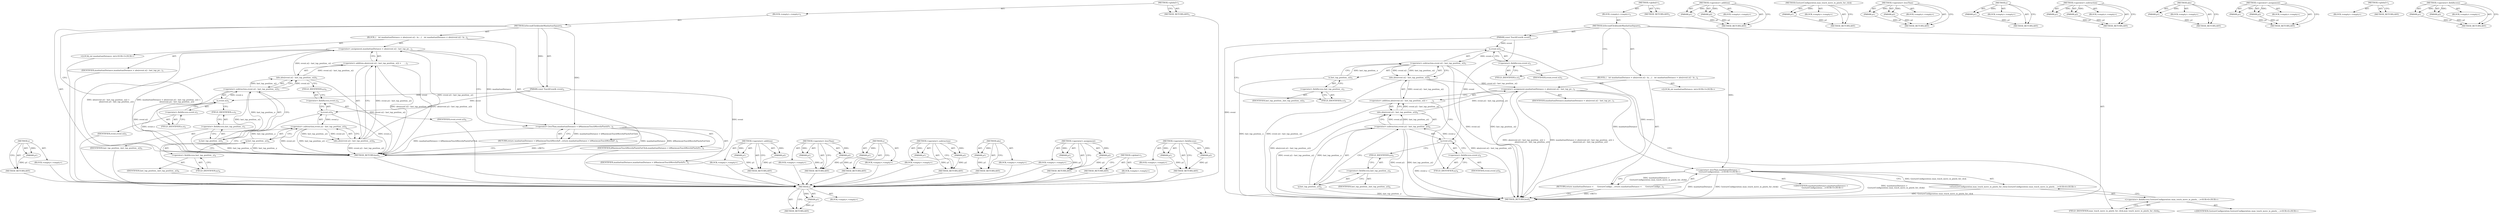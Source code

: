 digraph "&lt;operator&gt;.fieldAccess" {
vulnerable_79 [label=<(METHOD,x)>];
vulnerable_80 [label=<(PARAM,p1)>];
vulnerable_81 [label=<(BLOCK,&lt;empty&gt;,&lt;empty&gt;)>];
vulnerable_82 [label=<(METHOD_RETURN,ANY)>];
vulnerable_6 [label=<(METHOD,&lt;global&gt;)<SUB>1</SUB>>];
vulnerable_7 [label=<(BLOCK,&lt;empty&gt;,&lt;empty&gt;)<SUB>1</SUB>>];
vulnerable_8 [label=<(METHOD,IsSecondClickInsideManhattanSquare)<SUB>1</SUB>>];
vulnerable_9 [label=<(PARAM,const TouchEvent&amp; event)<SUB>2</SUB>>];
vulnerable_10 [label=<(BLOCK,{
   int manhattanDistance = abs(event.x() - la...,{
   int manhattanDistance = abs(event.x() - la...)<SUB>2</SUB>>];
vulnerable_11 [label="<(LOCAL,int manhattanDistance: int)<SUB>3</SUB>>"];
vulnerable_12 [label=<(&lt;operator&gt;.assignment,manhattanDistance = abs(event.x() - last_tap_po...)<SUB>3</SUB>>];
vulnerable_13 [label=<(IDENTIFIER,manhattanDistance,manhattanDistance = abs(event.x() - last_tap_po...)<SUB>3</SUB>>];
vulnerable_14 [label=<(&lt;operator&gt;.addition,abs(event.x() - last_tap_position_.x()) +
     ...)<SUB>3</SUB>>];
vulnerable_15 [label=<(abs,abs(event.x() - last_tap_position_.x()))<SUB>3</SUB>>];
vulnerable_16 [label=<(&lt;operator&gt;.subtraction,event.x() - last_tap_position_.x())<SUB>3</SUB>>];
vulnerable_17 [label=<(x,event.x())<SUB>3</SUB>>];
vulnerable_18 [label=<(&lt;operator&gt;.fieldAccess,event.x)<SUB>3</SUB>>];
vulnerable_19 [label=<(IDENTIFIER,event,event.x())<SUB>3</SUB>>];
vulnerable_20 [label=<(FIELD_IDENTIFIER,x,x)<SUB>3</SUB>>];
vulnerable_21 [label=<(x,last_tap_position_.x())<SUB>3</SUB>>];
vulnerable_22 [label=<(&lt;operator&gt;.fieldAccess,last_tap_position_.x)<SUB>3</SUB>>];
vulnerable_23 [label=<(IDENTIFIER,last_tap_position_,last_tap_position_.x())<SUB>3</SUB>>];
vulnerable_24 [label=<(FIELD_IDENTIFIER,x,x)<SUB>3</SUB>>];
vulnerable_25 [label=<(abs,abs(event.y() - last_tap_position_.y()))<SUB>4</SUB>>];
vulnerable_26 [label=<(&lt;operator&gt;.subtraction,event.y() - last_tap_position_.y())<SUB>4</SUB>>];
vulnerable_27 [label=<(y,event.y())<SUB>4</SUB>>];
vulnerable_28 [label=<(&lt;operator&gt;.fieldAccess,event.y)<SUB>4</SUB>>];
vulnerable_29 [label=<(IDENTIFIER,event,event.y())<SUB>4</SUB>>];
vulnerable_30 [label=<(FIELD_IDENTIFIER,y,y)<SUB>4</SUB>>];
vulnerable_31 [label=<(y,last_tap_position_.y())<SUB>4</SUB>>];
vulnerable_32 [label=<(&lt;operator&gt;.fieldAccess,last_tap_position_.y)<SUB>4</SUB>>];
vulnerable_33 [label=<(IDENTIFIER,last_tap_position_,last_tap_position_.y())<SUB>4</SUB>>];
vulnerable_34 [label=<(FIELD_IDENTIFIER,y,y)<SUB>4</SUB>>];
vulnerable_35 [label=<(RETURN,return manhattanDistance &lt; kMaximumTouchMoveInP...,return manhattanDistance &lt; kMaximumTouchMoveInP...)<SUB>5</SUB>>];
vulnerable_36 [label=<(&lt;operator&gt;.lessThan,manhattanDistance &lt; kMaximumTouchMoveInPixelsFo...)<SUB>5</SUB>>];
vulnerable_37 [label=<(IDENTIFIER,manhattanDistance,manhattanDistance &lt; kMaximumTouchMoveInPixelsFo...)<SUB>5</SUB>>];
vulnerable_38 [label=<(IDENTIFIER,kMaximumTouchMoveInPixelsForClick,manhattanDistance &lt; kMaximumTouchMoveInPixelsFo...)<SUB>5</SUB>>];
vulnerable_39 [label=<(METHOD_RETURN,bool)<SUB>1</SUB>>];
vulnerable_41 [label=<(METHOD_RETURN,ANY)<SUB>1</SUB>>];
vulnerable_65 [label=<(METHOD,&lt;operator&gt;.addition)>];
vulnerable_66 [label=<(PARAM,p1)>];
vulnerable_67 [label=<(PARAM,p2)>];
vulnerable_68 [label=<(BLOCK,&lt;empty&gt;,&lt;empty&gt;)>];
vulnerable_69 [label=<(METHOD_RETURN,ANY)>];
vulnerable_92 [label=<(METHOD,&lt;operator&gt;.lessThan)>];
vulnerable_93 [label=<(PARAM,p1)>];
vulnerable_94 [label=<(PARAM,p2)>];
vulnerable_95 [label=<(BLOCK,&lt;empty&gt;,&lt;empty&gt;)>];
vulnerable_96 [label=<(METHOD_RETURN,ANY)>];
vulnerable_88 [label=<(METHOD,y)>];
vulnerable_89 [label=<(PARAM,p1)>];
vulnerable_90 [label=<(BLOCK,&lt;empty&gt;,&lt;empty&gt;)>];
vulnerable_91 [label=<(METHOD_RETURN,ANY)>];
vulnerable_74 [label=<(METHOD,&lt;operator&gt;.subtraction)>];
vulnerable_75 [label=<(PARAM,p1)>];
vulnerable_76 [label=<(PARAM,p2)>];
vulnerable_77 [label=<(BLOCK,&lt;empty&gt;,&lt;empty&gt;)>];
vulnerable_78 [label=<(METHOD_RETURN,ANY)>];
vulnerable_70 [label=<(METHOD,abs)>];
vulnerable_71 [label=<(PARAM,p1)>];
vulnerable_72 [label=<(BLOCK,&lt;empty&gt;,&lt;empty&gt;)>];
vulnerable_73 [label=<(METHOD_RETURN,ANY)>];
vulnerable_60 [label=<(METHOD,&lt;operator&gt;.assignment)>];
vulnerable_61 [label=<(PARAM,p1)>];
vulnerable_62 [label=<(PARAM,p2)>];
vulnerable_63 [label=<(BLOCK,&lt;empty&gt;,&lt;empty&gt;)>];
vulnerable_64 [label=<(METHOD_RETURN,ANY)>];
vulnerable_54 [label=<(METHOD,&lt;global&gt;)<SUB>1</SUB>>];
vulnerable_55 [label=<(BLOCK,&lt;empty&gt;,&lt;empty&gt;)>];
vulnerable_56 [label=<(METHOD_RETURN,ANY)>];
vulnerable_83 [label=<(METHOD,&lt;operator&gt;.fieldAccess)>];
vulnerable_84 [label=<(PARAM,p1)>];
vulnerable_85 [label=<(PARAM,p2)>];
vulnerable_86 [label=<(BLOCK,&lt;empty&gt;,&lt;empty&gt;)>];
vulnerable_87 [label=<(METHOD_RETURN,ANY)>];
fixed_82 [label=<(METHOD,x)>];
fixed_83 [label=<(PARAM,p1)>];
fixed_84 [label=<(BLOCK,&lt;empty&gt;,&lt;empty&gt;)>];
fixed_85 [label=<(METHOD_RETURN,ANY)>];
fixed_6 [label=<(METHOD,&lt;global&gt;)<SUB>1</SUB>>];
fixed_7 [label=<(BLOCK,&lt;empty&gt;,&lt;empty&gt;)<SUB>1</SUB>>];
fixed_8 [label=<(METHOD,IsSecondClickInsideManhattanSquare)<SUB>1</SUB>>];
fixed_9 [label=<(PARAM,const TouchEvent&amp; event)<SUB>2</SUB>>];
fixed_10 [label=<(BLOCK,{
   int manhattanDistance = abs(event.x() - la...,{
   int manhattanDistance = abs(event.x() - la...)<SUB>2</SUB>>];
fixed_11 [label="<(LOCAL,int manhattanDistance: int)<SUB>3</SUB>>"];
fixed_12 [label=<(&lt;operator&gt;.assignment,manhattanDistance = abs(event.x() - last_tap_po...)<SUB>3</SUB>>];
fixed_13 [label=<(IDENTIFIER,manhattanDistance,manhattanDistance = abs(event.x() - last_tap_po...)<SUB>3</SUB>>];
fixed_14 [label=<(&lt;operator&gt;.addition,abs(event.x() - last_tap_position_.x()) +
     ...)<SUB>3</SUB>>];
fixed_15 [label=<(abs,abs(event.x() - last_tap_position_.x()))<SUB>3</SUB>>];
fixed_16 [label=<(&lt;operator&gt;.subtraction,event.x() - last_tap_position_.x())<SUB>3</SUB>>];
fixed_17 [label=<(x,event.x())<SUB>3</SUB>>];
fixed_18 [label=<(&lt;operator&gt;.fieldAccess,event.x)<SUB>3</SUB>>];
fixed_19 [label=<(IDENTIFIER,event,event.x())<SUB>3</SUB>>];
fixed_20 [label=<(FIELD_IDENTIFIER,x,x)<SUB>3</SUB>>];
fixed_21 [label=<(x,last_tap_position_.x())<SUB>3</SUB>>];
fixed_22 [label=<(&lt;operator&gt;.fieldAccess,last_tap_position_.x)<SUB>3</SUB>>];
fixed_23 [label=<(IDENTIFIER,last_tap_position_,last_tap_position_.x())<SUB>3</SUB>>];
fixed_24 [label=<(FIELD_IDENTIFIER,x,x)<SUB>3</SUB>>];
fixed_25 [label=<(abs,abs(event.y() - last_tap_position_.y()))<SUB>4</SUB>>];
fixed_26 [label=<(&lt;operator&gt;.subtraction,event.y() - last_tap_position_.y())<SUB>4</SUB>>];
fixed_27 [label=<(y,event.y())<SUB>4</SUB>>];
fixed_28 [label=<(&lt;operator&gt;.fieldAccess,event.y)<SUB>4</SUB>>];
fixed_29 [label=<(IDENTIFIER,event,event.y())<SUB>4</SUB>>];
fixed_30 [label=<(FIELD_IDENTIFIER,y,y)<SUB>4</SUB>>];
fixed_31 [label=<(y,last_tap_position_.y())<SUB>4</SUB>>];
fixed_32 [label=<(&lt;operator&gt;.fieldAccess,last_tap_position_.y)<SUB>4</SUB>>];
fixed_33 [label=<(IDENTIFIER,last_tap_position_,last_tap_position_.y())<SUB>4</SUB>>];
fixed_34 [label=<(FIELD_IDENTIFIER,y,y)<SUB>4</SUB>>];
fixed_35 [label=<(RETURN,return manhattanDistance &lt;
      GestureConfigu...,return manhattanDistance &lt;
      GestureConfigu...)<SUB>5</SUB>>];
fixed_36 [label="<(&lt;operator&gt;.lessThan,manhattanDistance &lt;
      GestureConfiguration:...)<SUB>5</SUB>>"];
fixed_37 [label="<(IDENTIFIER,manhattanDistance,manhattanDistance &lt;
      GestureConfiguration:...)<SUB>5</SUB>>"];
fixed_38 [label="<(GestureConfiguration.max_touch_move_in_pixels_for_click,GestureConfiguration::max_touch_move_in_pixels_...)<SUB>6</SUB>>"];
fixed_39 [label="<(&lt;operator&gt;.fieldAccess,GestureConfiguration::max_touch_move_in_pixels_...)<SUB>6</SUB>>"];
fixed_40 [label="<(IDENTIFIER,GestureConfiguration,GestureConfiguration::max_touch_move_in_pixels_...)<SUB>6</SUB>>"];
fixed_41 [label=<(FIELD_IDENTIFIER,max_touch_move_in_pixels_for_click,max_touch_move_in_pixels_for_click)<SUB>6</SUB>>];
fixed_42 [label=<(METHOD_RETURN,bool)<SUB>1</SUB>>];
fixed_44 [label=<(METHOD_RETURN,ANY)<SUB>1</SUB>>];
fixed_68 [label=<(METHOD,&lt;operator&gt;.addition)>];
fixed_69 [label=<(PARAM,p1)>];
fixed_70 [label=<(PARAM,p2)>];
fixed_71 [label=<(BLOCK,&lt;empty&gt;,&lt;empty&gt;)>];
fixed_72 [label=<(METHOD_RETURN,ANY)>];
fixed_100 [label=<(METHOD,GestureConfiguration.max_touch_move_in_pixels_for_click)>];
fixed_101 [label=<(PARAM,p1)>];
fixed_102 [label=<(BLOCK,&lt;empty&gt;,&lt;empty&gt;)>];
fixed_103 [label=<(METHOD_RETURN,ANY)>];
fixed_95 [label=<(METHOD,&lt;operator&gt;.lessThan)>];
fixed_96 [label=<(PARAM,p1)>];
fixed_97 [label=<(PARAM,p2)>];
fixed_98 [label=<(BLOCK,&lt;empty&gt;,&lt;empty&gt;)>];
fixed_99 [label=<(METHOD_RETURN,ANY)>];
fixed_91 [label=<(METHOD,y)>];
fixed_92 [label=<(PARAM,p1)>];
fixed_93 [label=<(BLOCK,&lt;empty&gt;,&lt;empty&gt;)>];
fixed_94 [label=<(METHOD_RETURN,ANY)>];
fixed_77 [label=<(METHOD,&lt;operator&gt;.subtraction)>];
fixed_78 [label=<(PARAM,p1)>];
fixed_79 [label=<(PARAM,p2)>];
fixed_80 [label=<(BLOCK,&lt;empty&gt;,&lt;empty&gt;)>];
fixed_81 [label=<(METHOD_RETURN,ANY)>];
fixed_73 [label=<(METHOD,abs)>];
fixed_74 [label=<(PARAM,p1)>];
fixed_75 [label=<(BLOCK,&lt;empty&gt;,&lt;empty&gt;)>];
fixed_76 [label=<(METHOD_RETURN,ANY)>];
fixed_63 [label=<(METHOD,&lt;operator&gt;.assignment)>];
fixed_64 [label=<(PARAM,p1)>];
fixed_65 [label=<(PARAM,p2)>];
fixed_66 [label=<(BLOCK,&lt;empty&gt;,&lt;empty&gt;)>];
fixed_67 [label=<(METHOD_RETURN,ANY)>];
fixed_57 [label=<(METHOD,&lt;global&gt;)<SUB>1</SUB>>];
fixed_58 [label=<(BLOCK,&lt;empty&gt;,&lt;empty&gt;)>];
fixed_59 [label=<(METHOD_RETURN,ANY)>];
fixed_86 [label=<(METHOD,&lt;operator&gt;.fieldAccess)>];
fixed_87 [label=<(PARAM,p1)>];
fixed_88 [label=<(PARAM,p2)>];
fixed_89 [label=<(BLOCK,&lt;empty&gt;,&lt;empty&gt;)>];
fixed_90 [label=<(METHOD_RETURN,ANY)>];
vulnerable_79 -> vulnerable_80  [key=0, label="AST: "];
vulnerable_79 -> vulnerable_80  [key=1, label="DDG: "];
vulnerable_79 -> vulnerable_81  [key=0, label="AST: "];
vulnerable_79 -> vulnerable_82  [key=0, label="AST: "];
vulnerable_79 -> vulnerable_82  [key=1, label="CFG: "];
vulnerable_80 -> vulnerable_82  [key=0, label="DDG: p1"];
vulnerable_81 -> fixed_82  [key=0];
vulnerable_82 -> fixed_82  [key=0];
vulnerable_6 -> vulnerable_7  [key=0, label="AST: "];
vulnerable_6 -> vulnerable_41  [key=0, label="AST: "];
vulnerable_6 -> vulnerable_41  [key=1, label="CFG: "];
vulnerable_7 -> vulnerable_8  [key=0, label="AST: "];
vulnerable_8 -> vulnerable_9  [key=0, label="AST: "];
vulnerable_8 -> vulnerable_9  [key=1, label="DDG: "];
vulnerable_8 -> vulnerable_10  [key=0, label="AST: "];
vulnerable_8 -> vulnerable_39  [key=0, label="AST: "];
vulnerable_8 -> vulnerable_20  [key=0, label="CFG: "];
vulnerable_8 -> vulnerable_36  [key=0, label="DDG: "];
vulnerable_9 -> vulnerable_39  [key=0, label="DDG: event"];
vulnerable_9 -> vulnerable_17  [key=0, label="DDG: event"];
vulnerable_9 -> vulnerable_27  [key=0, label="DDG: event"];
vulnerable_10 -> vulnerable_11  [key=0, label="AST: "];
vulnerable_10 -> vulnerable_12  [key=0, label="AST: "];
vulnerable_10 -> vulnerable_35  [key=0, label="AST: "];
vulnerable_11 -> fixed_82  [key=0];
vulnerable_12 -> vulnerable_13  [key=0, label="AST: "];
vulnerable_12 -> vulnerable_14  [key=0, label="AST: "];
vulnerable_12 -> vulnerable_36  [key=0, label="CFG: "];
vulnerable_12 -> vulnerable_36  [key=1, label="DDG: manhattanDistance"];
vulnerable_12 -> vulnerable_39  [key=0, label="DDG: abs(event.x() - last_tap_position_.x()) +
                           abs(event.y() - last_tap_position_.y())"];
vulnerable_12 -> vulnerable_39  [key=1, label="DDG: manhattanDistance = abs(event.x() - last_tap_position_.x()) +
                           abs(event.y() - last_tap_position_.y())"];
vulnerable_13 -> fixed_82  [key=0];
vulnerable_14 -> vulnerable_15  [key=0, label="AST: "];
vulnerable_14 -> vulnerable_25  [key=0, label="AST: "];
vulnerable_14 -> vulnerable_12  [key=0, label="CFG: "];
vulnerable_14 -> vulnerable_39  [key=0, label="DDG: abs(event.x() - last_tap_position_.x())"];
vulnerable_14 -> vulnerable_39  [key=1, label="DDG: abs(event.y() - last_tap_position_.y())"];
vulnerable_15 -> vulnerable_16  [key=0, label="AST: "];
vulnerable_15 -> vulnerable_30  [key=0, label="CFG: "];
vulnerable_15 -> vulnerable_39  [key=0, label="DDG: event.x() - last_tap_position_.x()"];
vulnerable_15 -> vulnerable_12  [key=0, label="DDG: event.x() - last_tap_position_.x()"];
vulnerable_15 -> vulnerable_14  [key=0, label="DDG: event.x() - last_tap_position_.x()"];
vulnerable_16 -> vulnerable_17  [key=0, label="AST: "];
vulnerable_16 -> vulnerable_21  [key=0, label="AST: "];
vulnerable_16 -> vulnerable_15  [key=0, label="CFG: "];
vulnerable_16 -> vulnerable_15  [key=1, label="DDG: event.x()"];
vulnerable_16 -> vulnerable_15  [key=2, label="DDG: last_tap_position_.x()"];
vulnerable_16 -> vulnerable_39  [key=0, label="DDG: event.x()"];
vulnerable_16 -> vulnerable_39  [key=1, label="DDG: last_tap_position_.x()"];
vulnerable_17 -> vulnerable_18  [key=0, label="AST: "];
vulnerable_17 -> vulnerable_24  [key=0, label="CFG: "];
vulnerable_17 -> vulnerable_39  [key=0, label="DDG: event.x"];
vulnerable_17 -> vulnerable_16  [key=0, label="DDG: event.x"];
vulnerable_18 -> vulnerable_19  [key=0, label="AST: "];
vulnerable_18 -> vulnerable_20  [key=0, label="AST: "];
vulnerable_18 -> vulnerable_17  [key=0, label="CFG: "];
vulnerable_19 -> fixed_82  [key=0];
vulnerable_20 -> vulnerable_18  [key=0, label="CFG: "];
vulnerable_21 -> vulnerable_22  [key=0, label="AST: "];
vulnerable_21 -> vulnerable_16  [key=0, label="CFG: "];
vulnerable_21 -> vulnerable_16  [key=1, label="DDG: last_tap_position_.x"];
vulnerable_21 -> vulnerable_39  [key=0, label="DDG: last_tap_position_.x"];
vulnerable_22 -> vulnerable_23  [key=0, label="AST: "];
vulnerable_22 -> vulnerable_24  [key=0, label="AST: "];
vulnerable_22 -> vulnerable_21  [key=0, label="CFG: "];
vulnerable_23 -> fixed_82  [key=0];
vulnerable_24 -> vulnerable_22  [key=0, label="CFG: "];
vulnerable_25 -> vulnerable_26  [key=0, label="AST: "];
vulnerable_25 -> vulnerable_14  [key=0, label="CFG: "];
vulnerable_25 -> vulnerable_14  [key=1, label="DDG: event.y() - last_tap_position_.y()"];
vulnerable_25 -> vulnerable_39  [key=0, label="DDG: event.y() - last_tap_position_.y()"];
vulnerable_25 -> vulnerable_12  [key=0, label="DDG: event.y() - last_tap_position_.y()"];
vulnerable_26 -> vulnerable_27  [key=0, label="AST: "];
vulnerable_26 -> vulnerable_31  [key=0, label="AST: "];
vulnerable_26 -> vulnerable_25  [key=0, label="CFG: "];
vulnerable_26 -> vulnerable_25  [key=1, label="DDG: event.y()"];
vulnerable_26 -> vulnerable_25  [key=2, label="DDG: last_tap_position_.y()"];
vulnerable_26 -> vulnerable_39  [key=0, label="DDG: event.y()"];
vulnerable_26 -> vulnerable_39  [key=1, label="DDG: last_tap_position_.y()"];
vulnerable_27 -> vulnerable_28  [key=0, label="AST: "];
vulnerable_27 -> vulnerable_34  [key=0, label="CFG: "];
vulnerable_27 -> vulnerable_39  [key=0, label="DDG: event.y"];
vulnerable_27 -> vulnerable_26  [key=0, label="DDG: event.y"];
vulnerable_28 -> vulnerable_29  [key=0, label="AST: "];
vulnerable_28 -> vulnerable_30  [key=0, label="AST: "];
vulnerable_28 -> vulnerable_27  [key=0, label="CFG: "];
vulnerable_29 -> fixed_82  [key=0];
vulnerable_30 -> vulnerable_28  [key=0, label="CFG: "];
vulnerable_31 -> vulnerable_32  [key=0, label="AST: "];
vulnerable_31 -> vulnerable_26  [key=0, label="CFG: "];
vulnerable_31 -> vulnerable_26  [key=1, label="DDG: last_tap_position_.y"];
vulnerable_31 -> vulnerable_39  [key=0, label="DDG: last_tap_position_.y"];
vulnerable_32 -> vulnerable_33  [key=0, label="AST: "];
vulnerable_32 -> vulnerable_34  [key=0, label="AST: "];
vulnerable_32 -> vulnerable_31  [key=0, label="CFG: "];
vulnerable_33 -> fixed_82  [key=0];
vulnerable_34 -> vulnerable_32  [key=0, label="CFG: "];
vulnerable_35 -> vulnerable_36  [key=0, label="AST: "];
vulnerable_35 -> vulnerable_39  [key=0, label="CFG: "];
vulnerable_35 -> vulnerable_39  [key=1, label="DDG: &lt;RET&gt;"];
vulnerable_36 -> vulnerable_37  [key=0, label="AST: "];
vulnerable_36 -> vulnerable_38  [key=0, label="AST: "];
vulnerable_36 -> vulnerable_35  [key=0, label="CFG: "];
vulnerable_36 -> vulnerable_35  [key=1, label="DDG: manhattanDistance &lt; kMaximumTouchMoveInPixelsForClick"];
vulnerable_36 -> vulnerable_39  [key=0, label="DDG: manhattanDistance"];
vulnerable_36 -> vulnerable_39  [key=1, label="DDG: kMaximumTouchMoveInPixelsForClick"];
vulnerable_36 -> vulnerable_39  [key=2, label="DDG: manhattanDistance &lt; kMaximumTouchMoveInPixelsForClick"];
vulnerable_37 -> fixed_82  [key=0];
vulnerable_38 -> fixed_82  [key=0];
vulnerable_39 -> fixed_82  [key=0];
vulnerable_41 -> fixed_82  [key=0];
vulnerable_65 -> vulnerable_66  [key=0, label="AST: "];
vulnerable_65 -> vulnerable_66  [key=1, label="DDG: "];
vulnerable_65 -> vulnerable_68  [key=0, label="AST: "];
vulnerable_65 -> vulnerable_67  [key=0, label="AST: "];
vulnerable_65 -> vulnerable_67  [key=1, label="DDG: "];
vulnerable_65 -> vulnerable_69  [key=0, label="AST: "];
vulnerable_65 -> vulnerable_69  [key=1, label="CFG: "];
vulnerable_66 -> vulnerable_69  [key=0, label="DDG: p1"];
vulnerable_67 -> vulnerable_69  [key=0, label="DDG: p2"];
vulnerable_68 -> fixed_82  [key=0];
vulnerable_69 -> fixed_82  [key=0];
vulnerable_92 -> vulnerable_93  [key=0, label="AST: "];
vulnerable_92 -> vulnerable_93  [key=1, label="DDG: "];
vulnerable_92 -> vulnerable_95  [key=0, label="AST: "];
vulnerable_92 -> vulnerable_94  [key=0, label="AST: "];
vulnerable_92 -> vulnerable_94  [key=1, label="DDG: "];
vulnerable_92 -> vulnerable_96  [key=0, label="AST: "];
vulnerable_92 -> vulnerable_96  [key=1, label="CFG: "];
vulnerable_93 -> vulnerable_96  [key=0, label="DDG: p1"];
vulnerable_94 -> vulnerable_96  [key=0, label="DDG: p2"];
vulnerable_95 -> fixed_82  [key=0];
vulnerable_96 -> fixed_82  [key=0];
vulnerable_88 -> vulnerable_89  [key=0, label="AST: "];
vulnerable_88 -> vulnerable_89  [key=1, label="DDG: "];
vulnerable_88 -> vulnerable_90  [key=0, label="AST: "];
vulnerable_88 -> vulnerable_91  [key=0, label="AST: "];
vulnerable_88 -> vulnerable_91  [key=1, label="CFG: "];
vulnerable_89 -> vulnerable_91  [key=0, label="DDG: p1"];
vulnerable_90 -> fixed_82  [key=0];
vulnerable_91 -> fixed_82  [key=0];
vulnerable_74 -> vulnerable_75  [key=0, label="AST: "];
vulnerable_74 -> vulnerable_75  [key=1, label="DDG: "];
vulnerable_74 -> vulnerable_77  [key=0, label="AST: "];
vulnerable_74 -> vulnerable_76  [key=0, label="AST: "];
vulnerable_74 -> vulnerable_76  [key=1, label="DDG: "];
vulnerable_74 -> vulnerable_78  [key=0, label="AST: "];
vulnerable_74 -> vulnerable_78  [key=1, label="CFG: "];
vulnerable_75 -> vulnerable_78  [key=0, label="DDG: p1"];
vulnerable_76 -> vulnerable_78  [key=0, label="DDG: p2"];
vulnerable_77 -> fixed_82  [key=0];
vulnerable_78 -> fixed_82  [key=0];
vulnerable_70 -> vulnerable_71  [key=0, label="AST: "];
vulnerable_70 -> vulnerable_71  [key=1, label="DDG: "];
vulnerable_70 -> vulnerable_72  [key=0, label="AST: "];
vulnerable_70 -> vulnerable_73  [key=0, label="AST: "];
vulnerable_70 -> vulnerable_73  [key=1, label="CFG: "];
vulnerable_71 -> vulnerable_73  [key=0, label="DDG: p1"];
vulnerable_72 -> fixed_82  [key=0];
vulnerable_73 -> fixed_82  [key=0];
vulnerable_60 -> vulnerable_61  [key=0, label="AST: "];
vulnerable_60 -> vulnerable_61  [key=1, label="DDG: "];
vulnerable_60 -> vulnerable_63  [key=0, label="AST: "];
vulnerable_60 -> vulnerable_62  [key=0, label="AST: "];
vulnerable_60 -> vulnerable_62  [key=1, label="DDG: "];
vulnerable_60 -> vulnerable_64  [key=0, label="AST: "];
vulnerable_60 -> vulnerable_64  [key=1, label="CFG: "];
vulnerable_61 -> vulnerable_64  [key=0, label="DDG: p1"];
vulnerable_62 -> vulnerable_64  [key=0, label="DDG: p2"];
vulnerable_63 -> fixed_82  [key=0];
vulnerable_64 -> fixed_82  [key=0];
vulnerable_54 -> vulnerable_55  [key=0, label="AST: "];
vulnerable_54 -> vulnerable_56  [key=0, label="AST: "];
vulnerable_54 -> vulnerable_56  [key=1, label="CFG: "];
vulnerable_55 -> fixed_82  [key=0];
vulnerable_56 -> fixed_82  [key=0];
vulnerable_83 -> vulnerable_84  [key=0, label="AST: "];
vulnerable_83 -> vulnerable_84  [key=1, label="DDG: "];
vulnerable_83 -> vulnerable_86  [key=0, label="AST: "];
vulnerable_83 -> vulnerable_85  [key=0, label="AST: "];
vulnerable_83 -> vulnerable_85  [key=1, label="DDG: "];
vulnerable_83 -> vulnerable_87  [key=0, label="AST: "];
vulnerable_83 -> vulnerable_87  [key=1, label="CFG: "];
vulnerable_84 -> vulnerable_87  [key=0, label="DDG: p1"];
vulnerable_85 -> vulnerable_87  [key=0, label="DDG: p2"];
vulnerable_86 -> fixed_82  [key=0];
vulnerable_87 -> fixed_82  [key=0];
fixed_82 -> fixed_83  [key=0, label="AST: "];
fixed_82 -> fixed_83  [key=1, label="DDG: "];
fixed_82 -> fixed_84  [key=0, label="AST: "];
fixed_82 -> fixed_85  [key=0, label="AST: "];
fixed_82 -> fixed_85  [key=1, label="CFG: "];
fixed_83 -> fixed_85  [key=0, label="DDG: p1"];
fixed_6 -> fixed_7  [key=0, label="AST: "];
fixed_6 -> fixed_44  [key=0, label="AST: "];
fixed_6 -> fixed_44  [key=1, label="CFG: "];
fixed_7 -> fixed_8  [key=0, label="AST: "];
fixed_8 -> fixed_9  [key=0, label="AST: "];
fixed_8 -> fixed_9  [key=1, label="DDG: "];
fixed_8 -> fixed_10  [key=0, label="AST: "];
fixed_8 -> fixed_42  [key=0, label="AST: "];
fixed_8 -> fixed_20  [key=0, label="CFG: "];
fixed_8 -> fixed_36  [key=0, label="DDG: "];
fixed_9 -> fixed_42  [key=0, label="DDG: event"];
fixed_9 -> fixed_17  [key=0, label="DDG: event"];
fixed_9 -> fixed_27  [key=0, label="DDG: event"];
fixed_10 -> fixed_11  [key=0, label="AST: "];
fixed_10 -> fixed_12  [key=0, label="AST: "];
fixed_10 -> fixed_35  [key=0, label="AST: "];
fixed_12 -> fixed_13  [key=0, label="AST: "];
fixed_12 -> fixed_14  [key=0, label="AST: "];
fixed_12 -> fixed_41  [key=0, label="CFG: "];
fixed_12 -> fixed_42  [key=0, label="DDG: abs(event.x() - last_tap_position_.x()) +
                           abs(event.y() - last_tap_position_.y())"];
fixed_12 -> fixed_42  [key=1, label="DDG: manhattanDistance = abs(event.x() - last_tap_position_.x()) +
                           abs(event.y() - last_tap_position_.y())"];
fixed_12 -> fixed_36  [key=0, label="DDG: manhattanDistance"];
fixed_14 -> fixed_15  [key=0, label="AST: "];
fixed_14 -> fixed_25  [key=0, label="AST: "];
fixed_14 -> fixed_12  [key=0, label="CFG: "];
fixed_14 -> fixed_42  [key=0, label="DDG: abs(event.x() - last_tap_position_.x())"];
fixed_14 -> fixed_42  [key=1, label="DDG: abs(event.y() - last_tap_position_.y())"];
fixed_15 -> fixed_16  [key=0, label="AST: "];
fixed_15 -> fixed_30  [key=0, label="CFG: "];
fixed_15 -> fixed_42  [key=0, label="DDG: event.x() - last_tap_position_.x()"];
fixed_15 -> fixed_12  [key=0, label="DDG: event.x() - last_tap_position_.x()"];
fixed_15 -> fixed_14  [key=0, label="DDG: event.x() - last_tap_position_.x()"];
fixed_16 -> fixed_17  [key=0, label="AST: "];
fixed_16 -> fixed_21  [key=0, label="AST: "];
fixed_16 -> fixed_15  [key=0, label="CFG: "];
fixed_16 -> fixed_15  [key=1, label="DDG: event.x()"];
fixed_16 -> fixed_15  [key=2, label="DDG: last_tap_position_.x()"];
fixed_16 -> fixed_42  [key=0, label="DDG: event.x()"];
fixed_16 -> fixed_42  [key=1, label="DDG: last_tap_position_.x()"];
fixed_17 -> fixed_18  [key=0, label="AST: "];
fixed_17 -> fixed_24  [key=0, label="CFG: "];
fixed_17 -> fixed_42  [key=0, label="DDG: event.x"];
fixed_17 -> fixed_16  [key=0, label="DDG: event.x"];
fixed_18 -> fixed_19  [key=0, label="AST: "];
fixed_18 -> fixed_20  [key=0, label="AST: "];
fixed_18 -> fixed_17  [key=0, label="CFG: "];
fixed_20 -> fixed_18  [key=0, label="CFG: "];
fixed_21 -> fixed_22  [key=0, label="AST: "];
fixed_21 -> fixed_16  [key=0, label="CFG: "];
fixed_21 -> fixed_16  [key=1, label="DDG: last_tap_position_.x"];
fixed_21 -> fixed_42  [key=0, label="DDG: last_tap_position_.x"];
fixed_22 -> fixed_23  [key=0, label="AST: "];
fixed_22 -> fixed_24  [key=0, label="AST: "];
fixed_22 -> fixed_21  [key=0, label="CFG: "];
fixed_24 -> fixed_22  [key=0, label="CFG: "];
fixed_25 -> fixed_26  [key=0, label="AST: "];
fixed_25 -> fixed_14  [key=0, label="CFG: "];
fixed_25 -> fixed_14  [key=1, label="DDG: event.y() - last_tap_position_.y()"];
fixed_25 -> fixed_42  [key=0, label="DDG: event.y() - last_tap_position_.y()"];
fixed_25 -> fixed_12  [key=0, label="DDG: event.y() - last_tap_position_.y()"];
fixed_26 -> fixed_27  [key=0, label="AST: "];
fixed_26 -> fixed_31  [key=0, label="AST: "];
fixed_26 -> fixed_25  [key=0, label="CFG: "];
fixed_26 -> fixed_25  [key=1, label="DDG: event.y()"];
fixed_26 -> fixed_25  [key=2, label="DDG: last_tap_position_.y()"];
fixed_26 -> fixed_42  [key=0, label="DDG: event.y()"];
fixed_26 -> fixed_42  [key=1, label="DDG: last_tap_position_.y()"];
fixed_27 -> fixed_28  [key=0, label="AST: "];
fixed_27 -> fixed_34  [key=0, label="CFG: "];
fixed_27 -> fixed_42  [key=0, label="DDG: event.y"];
fixed_27 -> fixed_26  [key=0, label="DDG: event.y"];
fixed_28 -> fixed_29  [key=0, label="AST: "];
fixed_28 -> fixed_30  [key=0, label="AST: "];
fixed_28 -> fixed_27  [key=0, label="CFG: "];
fixed_30 -> fixed_28  [key=0, label="CFG: "];
fixed_31 -> fixed_32  [key=0, label="AST: "];
fixed_31 -> fixed_26  [key=0, label="CFG: "];
fixed_31 -> fixed_26  [key=1, label="DDG: last_tap_position_.y"];
fixed_31 -> fixed_42  [key=0, label="DDG: last_tap_position_.y"];
fixed_32 -> fixed_33  [key=0, label="AST: "];
fixed_32 -> fixed_34  [key=0, label="AST: "];
fixed_32 -> fixed_31  [key=0, label="CFG: "];
fixed_34 -> fixed_32  [key=0, label="CFG: "];
fixed_35 -> fixed_36  [key=0, label="AST: "];
fixed_35 -> fixed_42  [key=0, label="CFG: "];
fixed_35 -> fixed_42  [key=1, label="DDG: &lt;RET&gt;"];
fixed_36 -> fixed_37  [key=0, label="AST: "];
fixed_36 -> fixed_38  [key=0, label="AST: "];
fixed_36 -> fixed_35  [key=0, label="CFG: "];
fixed_36 -> fixed_35  [key=1, label="DDG: manhattanDistance &lt;
      GestureConfiguration::max_touch_move_in_pixels_for_click()"];
fixed_36 -> fixed_42  [key=0, label="DDG: manhattanDistance"];
fixed_36 -> fixed_42  [key=1, label="DDG: GestureConfiguration::max_touch_move_in_pixels_for_click()"];
fixed_36 -> fixed_42  [key=2, label="DDG: manhattanDistance &lt;
      GestureConfiguration::max_touch_move_in_pixels_for_click()"];
fixed_38 -> fixed_39  [key=0, label="AST: "];
fixed_38 -> fixed_36  [key=0, label="CFG: "];
fixed_38 -> fixed_36  [key=1, label="DDG: GestureConfiguration::max_touch_move_in_pixels_for_click"];
fixed_38 -> fixed_42  [key=0, label="DDG: GestureConfiguration::max_touch_move_in_pixels_for_click"];
fixed_39 -> fixed_40  [key=0, label="AST: "];
fixed_39 -> fixed_41  [key=0, label="AST: "];
fixed_39 -> fixed_38  [key=0, label="CFG: "];
fixed_41 -> fixed_39  [key=0, label="CFG: "];
fixed_68 -> fixed_69  [key=0, label="AST: "];
fixed_68 -> fixed_69  [key=1, label="DDG: "];
fixed_68 -> fixed_71  [key=0, label="AST: "];
fixed_68 -> fixed_70  [key=0, label="AST: "];
fixed_68 -> fixed_70  [key=1, label="DDG: "];
fixed_68 -> fixed_72  [key=0, label="AST: "];
fixed_68 -> fixed_72  [key=1, label="CFG: "];
fixed_69 -> fixed_72  [key=0, label="DDG: p1"];
fixed_70 -> fixed_72  [key=0, label="DDG: p2"];
fixed_100 -> fixed_101  [key=0, label="AST: "];
fixed_100 -> fixed_101  [key=1, label="DDG: "];
fixed_100 -> fixed_102  [key=0, label="AST: "];
fixed_100 -> fixed_103  [key=0, label="AST: "];
fixed_100 -> fixed_103  [key=1, label="CFG: "];
fixed_101 -> fixed_103  [key=0, label="DDG: p1"];
fixed_95 -> fixed_96  [key=0, label="AST: "];
fixed_95 -> fixed_96  [key=1, label="DDG: "];
fixed_95 -> fixed_98  [key=0, label="AST: "];
fixed_95 -> fixed_97  [key=0, label="AST: "];
fixed_95 -> fixed_97  [key=1, label="DDG: "];
fixed_95 -> fixed_99  [key=0, label="AST: "];
fixed_95 -> fixed_99  [key=1, label="CFG: "];
fixed_96 -> fixed_99  [key=0, label="DDG: p1"];
fixed_97 -> fixed_99  [key=0, label="DDG: p2"];
fixed_91 -> fixed_92  [key=0, label="AST: "];
fixed_91 -> fixed_92  [key=1, label="DDG: "];
fixed_91 -> fixed_93  [key=0, label="AST: "];
fixed_91 -> fixed_94  [key=0, label="AST: "];
fixed_91 -> fixed_94  [key=1, label="CFG: "];
fixed_92 -> fixed_94  [key=0, label="DDG: p1"];
fixed_77 -> fixed_78  [key=0, label="AST: "];
fixed_77 -> fixed_78  [key=1, label="DDG: "];
fixed_77 -> fixed_80  [key=0, label="AST: "];
fixed_77 -> fixed_79  [key=0, label="AST: "];
fixed_77 -> fixed_79  [key=1, label="DDG: "];
fixed_77 -> fixed_81  [key=0, label="AST: "];
fixed_77 -> fixed_81  [key=1, label="CFG: "];
fixed_78 -> fixed_81  [key=0, label="DDG: p1"];
fixed_79 -> fixed_81  [key=0, label="DDG: p2"];
fixed_73 -> fixed_74  [key=0, label="AST: "];
fixed_73 -> fixed_74  [key=1, label="DDG: "];
fixed_73 -> fixed_75  [key=0, label="AST: "];
fixed_73 -> fixed_76  [key=0, label="AST: "];
fixed_73 -> fixed_76  [key=1, label="CFG: "];
fixed_74 -> fixed_76  [key=0, label="DDG: p1"];
fixed_63 -> fixed_64  [key=0, label="AST: "];
fixed_63 -> fixed_64  [key=1, label="DDG: "];
fixed_63 -> fixed_66  [key=0, label="AST: "];
fixed_63 -> fixed_65  [key=0, label="AST: "];
fixed_63 -> fixed_65  [key=1, label="DDG: "];
fixed_63 -> fixed_67  [key=0, label="AST: "];
fixed_63 -> fixed_67  [key=1, label="CFG: "];
fixed_64 -> fixed_67  [key=0, label="DDG: p1"];
fixed_65 -> fixed_67  [key=0, label="DDG: p2"];
fixed_57 -> fixed_58  [key=0, label="AST: "];
fixed_57 -> fixed_59  [key=0, label="AST: "];
fixed_57 -> fixed_59  [key=1, label="CFG: "];
fixed_86 -> fixed_87  [key=0, label="AST: "];
fixed_86 -> fixed_87  [key=1, label="DDG: "];
fixed_86 -> fixed_89  [key=0, label="AST: "];
fixed_86 -> fixed_88  [key=0, label="AST: "];
fixed_86 -> fixed_88  [key=1, label="DDG: "];
fixed_86 -> fixed_90  [key=0, label="AST: "];
fixed_86 -> fixed_90  [key=1, label="CFG: "];
fixed_87 -> fixed_90  [key=0, label="DDG: p1"];
fixed_88 -> fixed_90  [key=0, label="DDG: p2"];
}
